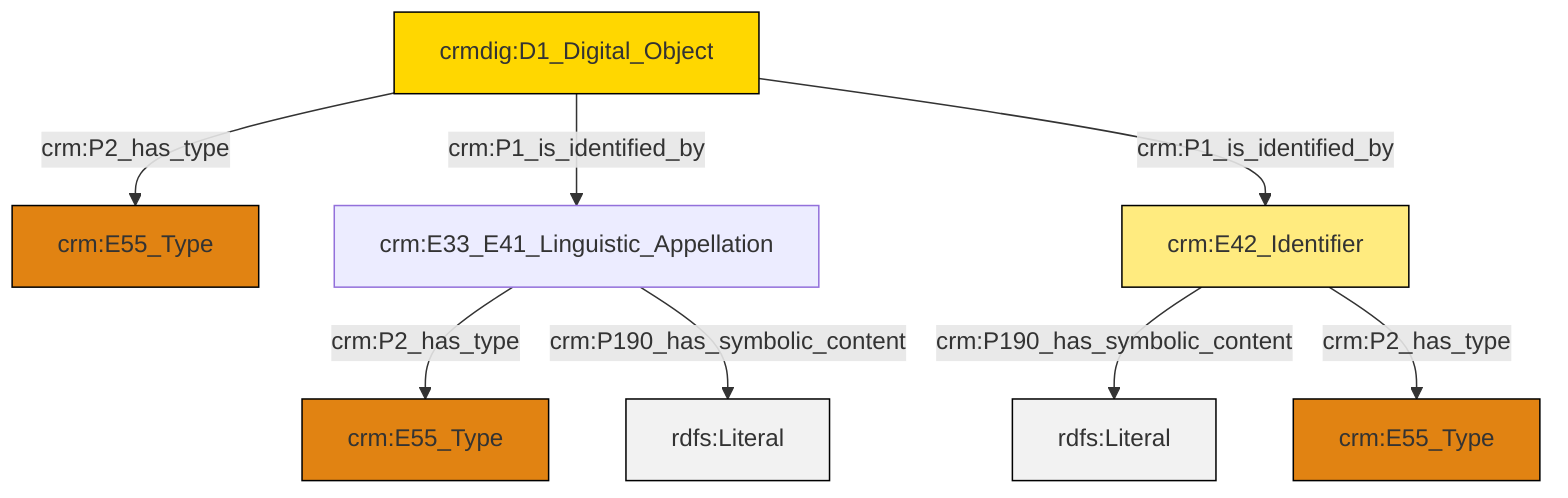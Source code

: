 graph TD
classDef Literal fill:#f2f2f2,stroke:#000000;
classDef CRM_Entity fill:#FFFFFF,stroke:#000000;
classDef Temporal_Entity fill:#00C9E6, stroke:#000000;
classDef Type fill:#E18312, stroke:#000000;
classDef Time-Span fill:#2C9C91, stroke:#000000;
classDef Appellation fill:#FFEB7F, stroke:#000000;
classDef Place fill:#008836, stroke:#000000;
classDef Persistent_Item fill:#B266B2, stroke:#000000;
classDef Conceptual_Object fill:#FFD700, stroke:#000000;
classDef Physical_Thing fill:#D2B48C, stroke:#000000;
classDef Actor fill:#f58aad, stroke:#000000;
classDef PC_Classes fill:#4ce600, stroke:#000000;
classDef Multi fill:#cccccc,stroke:#000000;

4["crmdig:D1_Digital_Object"]:::Conceptual_Object -->|crm:P1_is_identified_by| 5["crm:E33_E41_Linguistic_Appellation"]:::Default
7["crm:E42_Identifier"]:::Appellation -->|crm:P190_has_symbolic_content| 8[rdfs:Literal]:::Literal
5["crm:E33_E41_Linguistic_Appellation"]:::Default -->|crm:P2_has_type| 2["crm:E55_Type"]:::Type
4["crmdig:D1_Digital_Object"]:::Conceptual_Object -->|crm:P2_has_type| 0["crm:E55_Type"]:::Type
4["crmdig:D1_Digital_Object"]:::Conceptual_Object -->|crm:P1_is_identified_by| 7["crm:E42_Identifier"]:::Appellation
5["crm:E33_E41_Linguistic_Appellation"]:::Default -->|crm:P190_has_symbolic_content| 12[rdfs:Literal]:::Literal
7["crm:E42_Identifier"]:::Appellation -->|crm:P2_has_type| 10["crm:E55_Type"]:::Type